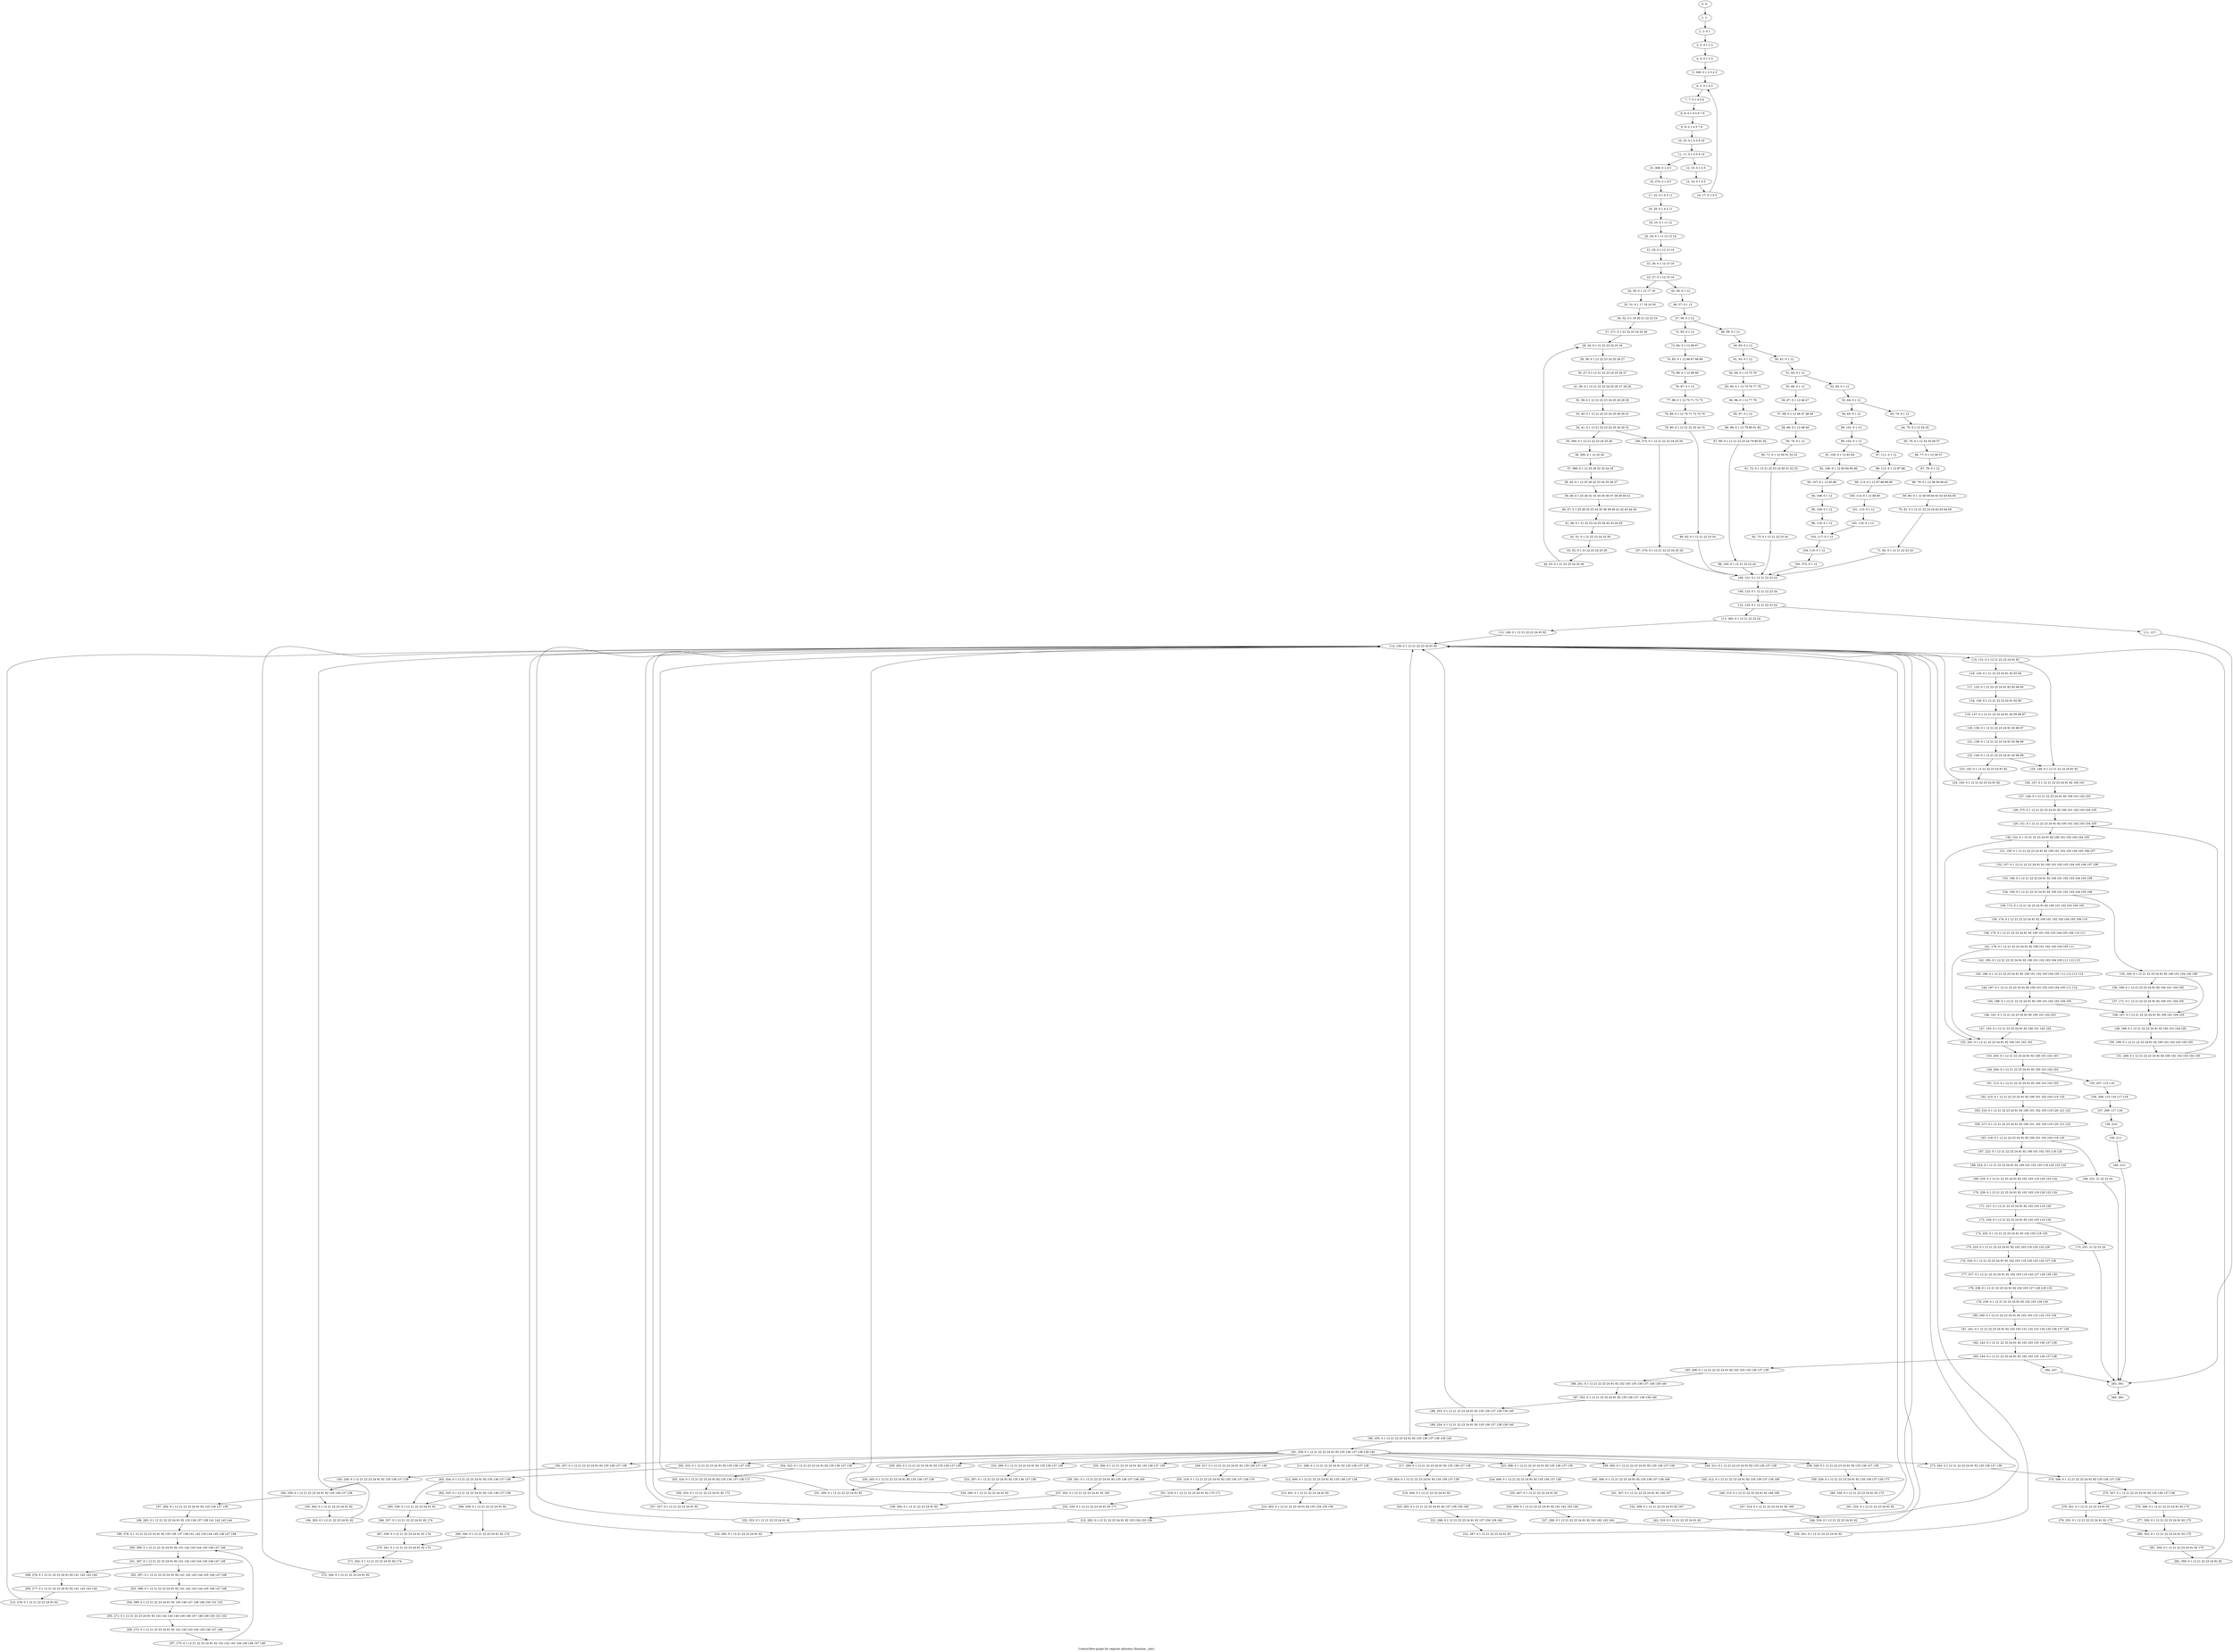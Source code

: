 digraph G {
graph [label="Control-flow-graph for register allocator (function _calc)"]
0[label="0, 0: "];
1[label="1, 1: "];
2[label="2, 2: 0 1 "];
3[label="3, 3: 0 1 2 3 "];
4[label="4, 4: 0 1 2 3 "];
5[label="5, 368: 0 1 2 3 4 5 "];
6[label="6, 5: 0 1 4 5 "];
7[label="7, 7: 0 1 4 5 6 "];
8[label="8, 8: 0 1 4 5 6 7 8 "];
9[label="9, 9: 0 1 4 5 7 8 "];
10[label="10, 10: 0 1 4 5 9 10 "];
11[label="11, 11: 0 1 4 5 9 10 "];
12[label="12, 15: 0 1 4 5 "];
13[label="13, 16: 0 1 4 5 "];
14[label="14, 17: 0 1 4 5 "];
15[label="15, 369: 0 1 4 5 "];
16[label="16, 370: 0 1 4 5 "];
17[label="17, 22: 0 1 4 5 11 "];
18[label="18, 20: 0 1 4 5 11 "];
19[label="19, 23: 0 1 11 12 "];
20[label="20, 24: 0 1 11 12 13 14 "];
21[label="21, 25: 0 1 12 13 14 "];
22[label="22, 26: 0 1 12 15 16 "];
23[label="23, 27: 0 1 12 15 16 "];
24[label="24, 30: 0 1 12 17 18 "];
25[label="25, 31: 0 1 17 18 19 20 "];
26[label="26, 32: 0 1 19 20 21 22 23 24 "];
27[label="27, 371: 0 1 21 22 23 24 25 26 "];
28[label="28, 34: 0 1 21 22 23 24 25 26 "];
29[label="29, 36: 0 1 21 22 23 24 25 26 27 "];
30[label="30, 37: 0 1 12 21 22 23 24 25 26 27 "];
31[label="31, 38: 0 1 12 21 22 23 24 25 26 27 28 29 "];
32[label="32, 39: 0 1 12 21 22 23 24 25 26 28 29 "];
33[label="33, 40: 0 1 12 21 22 23 24 25 26 30 31 "];
34[label="34, 41: 0 1 12 21 22 23 24 25 26 30 31 "];
35[label="35, 394: 0 1 12 21 22 23 24 25 26 "];
36[label="36, 395: 0 1 12 25 26 "];
37[label="37, 396: 0 1 12 25 26 32 33 34 35 "];
38[label="38, 45: 0 1 12 25 26 32 33 34 35 36 37 "];
39[label="39, 46: 0 1 25 26 32 33 34 35 36 37 38 39 40 41 "];
40[label="40, 47: 0 1 25 26 32 33 34 35 38 39 40 41 42 43 44 45 "];
41[label="41, 48: 0 1 21 22 23 24 25 26 42 43 44 45 "];
42[label="42, 51: 0 1 21 22 23 24 25 26 "];
43[label="43, 52: 0 1 21 22 23 24 25 26 "];
44[label="44, 53: 0 1 21 22 23 24 25 26 "];
45[label="45, 56: 0 1 12 "];
46[label="46, 57: 0 1 12 "];
47[label="47, 58: 0 1 12 "];
48[label="48, 59: 0 1 12 "];
49[label="49, 60: 0 1 12 "];
50[label="50, 61: 0 1 12 "];
51[label="51, 62: 0 1 12 "];
52[label="52, 63: 0 1 12 "];
53[label="53, 64: 0 1 12 "];
54[label="54, 65: 0 1 12 "];
55[label="55, 66: 0 1 12 "];
56[label="56, 67: 0 1 12 46 47 "];
57[label="57, 68: 0 1 12 46 47 48 49 "];
58[label="58, 69: 0 1 12 48 49 "];
59[label="59, 70: 0 1 12 "];
60[label="60, 71: 0 1 12 50 51 52 53 "];
61[label="61, 72: 0 1 12 21 22 23 24 50 51 52 53 "];
62[label="62, 73: 0 1 12 21 22 23 24 "];
63[label="63, 74: 0 1 12 "];
64[label="64, 75: 0 1 12 54 55 "];
65[label="65, 76: 0 1 12 54 55 56 57 "];
66[label="66, 77: 0 1 12 56 57 "];
67[label="67, 78: 0 1 12 "];
68[label="68, 79: 0 1 12 58 59 60 61 "];
69[label="69, 80: 0 1 12 58 59 60 61 62 63 64 65 "];
70[label="70, 81: 0 1 12 21 22 23 24 62 63 64 65 "];
71[label="71, 82: 0 1 12 21 22 23 24 "];
72[label="72, 83: 0 1 12 "];
73[label="73, 84: 0 1 12 66 67 "];
74[label="74, 85: 0 1 12 66 67 68 69 "];
75[label="75, 86: 0 1 12 68 69 "];
76[label="76, 87: 0 1 12 "];
77[label="77, 88: 0 1 12 70 71 72 73 "];
78[label="78, 89: 0 1 12 70 71 72 73 74 "];
79[label="79, 90: 0 1 12 21 22 23 24 74 "];
80[label="80, 92: 0 1 12 21 22 23 24 "];
81[label="81, 93: 0 1 12 "];
82[label="82, 94: 0 1 12 75 76 "];
83[label="83, 95: 0 1 12 75 76 77 78 "];
84[label="84, 96: 0 1 12 77 78 "];
85[label="85, 97: 0 1 12 "];
86[label="86, 98: 0 1 12 79 80 81 82 "];
87[label="87, 99: 0 1 12 21 22 23 24 79 80 81 82 "];
88[label="88, 100: 0 1 12 21 22 23 24 "];
89[label="89, 101: 0 1 12 "];
90[label="90, 102: 0 1 12 "];
91[label="91, 105: 0 1 12 83 84 "];
92[label="92, 106: 0 1 12 83 84 85 86 "];
93[label="93, 107: 0 1 12 85 86 "];
94[label="94, 108: 0 1 12 "];
95[label="95, 109: 0 1 12 "];
96[label="96, 110: 0 1 12 "];
97[label="97, 111: 0 1 12 "];
98[label="98, 112: 0 1 12 87 88 "];
99[label="99, 113: 0 1 12 87 88 89 90 "];
100[label="100, 114: 0 1 12 89 90 "];
101[label="101, 115: 0 1 12 "];
102[label="102, 116: 0 1 12 "];
103[label="103, 117: 0 1 12 "];
104[label="104, 119: 0 1 12 "];
105[label="105, 372: 0 1 12 "];
106[label="106, 373: 0 1 12 21 22 23 24 25 26 "];
107[label="107, 374: 0 1 12 21 22 23 24 25 26 "];
108[label="108, 121: 0 1 12 21 22 23 24 "];
109[label="109, 123: 0 1 12 21 22 23 24 "];
110[label="110, 124: 0 1 12 21 22 23 24 "];
111[label="111, 127: "];
112[label="112, 365: 0 1 12 21 22 23 24 "];
113[label="113, 148: 0 1 12 21 22 23 24 91 92 "];
114[label="114, 130: 0 1 12 21 22 23 24 91 92 "];
115[label="115, 131: 0 1 12 21 22 23 24 91 92 "];
116[label="116, 134: 0 1 21 22 23 24 91 92 93 94 "];
117[label="117, 135: 0 1 21 22 23 24 91 92 93 94 95 "];
118[label="118, 136: 0 1 12 21 22 23 24 91 92 95 "];
119[label="119, 137: 0 1 12 21 22 23 24 91 92 95 96 97 "];
120[label="120, 138: 0 1 12 21 22 23 24 91 92 96 97 "];
121[label="121, 139: 0 1 12 21 22 23 24 91 92 98 99 "];
122[label="122, 140: 0 1 12 21 22 23 24 91 92 98 99 "];
123[label="123, 143: 0 1 12 21 22 23 24 91 92 "];
124[label="124, 145: 0 1 12 21 22 23 24 91 92 "];
125[label="125, 146: 0 1 12 21 22 23 24 91 92 "];
126[label="126, 147: 0 1 12 21 22 23 24 91 92 100 101 "];
127[label="127, 149: 0 1 12 21 22 23 24 91 92 100 101 102 103 "];
128[label="128, 375: 0 1 12 21 22 23 24 91 92 100 101 102 103 104 105 "];
129[label="129, 151: 0 1 12 21 22 23 24 91 92 100 101 102 103 104 105 "];
130[label="130, 152: 0 1 12 21 22 23 24 91 92 100 101 102 103 104 105 "];
131[label="131, 156: 0 1 12 21 22 23 24 91 92 100 101 102 103 104 105 106 107 "];
132[label="132, 157: 0 1 12 21 22 23 24 91 92 100 101 102 103 104 105 106 107 108 "];
133[label="133, 158: 0 1 12 21 22 23 24 91 92 100 101 102 103 104 105 108 "];
134[label="134, 159: 0 1 12 21 22 23 24 91 92 100 101 102 103 104 105 108 "];
135[label="135, 165: 0 1 12 21 22 23 24 91 92 100 101 104 105 108 "];
136[label="136, 169: 0 1 12 21 22 23 24 91 92 100 101 104 105 "];
137[label="137, 171: 0 1 12 21 22 23 24 91 92 100 101 104 105 "];
138[label="138, 172: 0 1 12 21 22 23 24 91 92 100 101 102 103 104 105 "];
139[label="139, 174: 0 1 12 21 22 23 24 91 92 100 101 102 103 104 105 109 110 "];
140[label="140, 175: 0 1 12 21 22 23 24 91 92 100 101 102 103 104 105 109 110 111 "];
141[label="141, 176: 0 1 12 21 22 23 24 91 92 100 101 102 103 104 105 111 "];
142[label="142, 185: 0 1 12 21 22 23 24 91 92 100 101 102 103 104 105 111 112 113 "];
143[label="143, 186: 0 1 12 21 22 23 24 91 92 100 101 102 103 104 105 111 112 113 114 "];
144[label="144, 187: 0 1 12 21 22 23 24 91 92 100 101 102 103 104 105 111 114 "];
145[label="145, 188: 0 1 12 21 22 23 24 91 92 100 101 102 103 104 105 "];
146[label="146, 191: 0 1 12 21 22 23 24 91 92 100 101 102 103 "];
147[label="147, 193: 0 1 12 21 22 23 24 91 92 100 101 102 103 "];
148[label="148, 197: 0 1 12 21 22 23 24 91 92 100 101 104 105 "];
149[label="149, 198: 0 1 12 21 22 23 24 91 92 100 101 104 105 "];
150[label="150, 199: 0 1 12 21 22 23 24 91 92 100 101 102 103 104 105 "];
151[label="151, 200: 0 1 12 21 22 23 24 91 92 100 101 102 103 104 105 "];
152[label="152, 201: 0 1 12 21 22 23 24 91 92 100 101 102 103 "];
153[label="153, 203: 0 1 12 21 22 23 24 91 92 100 101 102 103 "];
154[label="154, 204: 0 1 12 21 22 23 24 91 92 100 101 102 103 "];
155[label="155, 207: 115 116 "];
156[label="156, 208: 115 116 117 118 "];
157[label="157, 209: 117 118 "];
158[label="158, 210: "];
159[label="159, 211: "];
160[label="160, 212: "];
161[label="161, 213: 0 1 12 21 22 23 24 91 92 100 101 102 103 "];
162[label="162, 215: 0 1 12 21 22 23 24 91 92 100 101 102 103 119 120 "];
163[label="163, 216: 0 1 12 21 22 23 24 91 92 100 101 102 103 119 120 121 122 "];
164[label="164, 217: 0 1 12 21 22 23 24 91 92 100 101 102 103 119 120 121 122 "];
165[label="165, 218: 0 1 12 21 22 23 24 91 92 100 101 102 103 119 120 "];
166[label="166, 221: 21 22 23 24 "];
167[label="167, 222: 0 1 12 21 22 23 24 91 92 100 101 102 103 119 120 "];
168[label="168, 224: 0 1 12 21 22 23 24 91 92 100 101 102 103 119 120 123 124 "];
169[label="169, 225: 0 1 12 21 22 23 24 91 92 102 103 119 120 123 124 "];
170[label="170, 226: 0 1 12 21 22 23 24 91 92 102 103 119 120 123 124 "];
171[label="171, 227: 0 1 12 21 22 23 24 91 92 102 103 119 120 "];
172[label="172, 228: 0 1 12 21 22 23 24 91 92 102 103 119 120 "];
173[label="173, 231: 21 22 23 24 "];
174[label="174, 232: 0 1 12 21 22 23 24 91 92 102 103 119 120 "];
175[label="175, 233: 0 1 12 21 22 23 24 91 92 102 103 119 120 125 126 "];
176[label="176, 234: 0 1 12 21 22 23 24 91 92 102 103 119 120 125 126 127 128 "];
177[label="177, 237: 0 1 12 21 22 23 24 91 92 102 103 119 120 127 128 129 130 "];
178[label="178, 238: 0 1 12 21 22 23 24 91 92 102 103 127 128 129 130 "];
179[label="179, 239: 0 1 12 21 22 23 24 91 92 102 103 129 130 "];
180[label="180, 240: 0 1 12 21 22 23 24 91 92 102 103 131 132 133 134 "];
181[label="181, 241: 0 1 12 21 22 23 24 91 92 102 103 131 132 133 134 135 136 137 138 "];
182[label="182, 243: 0 1 12 21 22 23 24 91 92 102 103 135 136 137 138 "];
183[label="183, 244: 0 1 12 21 22 23 24 91 92 102 103 135 136 137 138 "];
184[label="184, 247: "];
185[label="185, 248: 0 1 12 21 22 23 24 91 92 102 103 135 136 137 138 "];
186[label="186, 251: 0 1 12 21 22 23 24 91 92 102 103 135 136 137 138 139 140 "];
187[label="187, 252: 0 1 12 21 22 23 24 91 92 135 136 137 138 139 140 "];
188[label="188, 253: 0 1 12 21 22 23 24 91 92 135 136 137 138 139 140 "];
189[label="189, 254: 0 1 12 21 22 23 24 91 92 135 136 137 138 139 140 "];
190[label="190, 255: 0 1 12 21 22 23 24 91 92 135 136 137 138 139 140 "];
191[label="191, 256: 0 1 12 21 22 23 24 91 92 135 136 137 138 139 140 "];
192[label="192, 257: 0 1 12 21 22 23 24 91 92 135 136 137 138 "];
193[label="193, 258: 0 1 12 21 22 23 24 91 92 135 136 137 138 "];
194[label="194, 259: 0 1 12 21 22 23 24 91 92 135 136 137 138 "];
195[label="195, 262: 0 1 12 21 22 23 24 91 92 "];
196[label="196, 263: 0 1 12 21 22 23 24 91 92 "];
197[label="197, 264: 0 1 12 21 22 23 24 91 92 135 136 137 138 "];
198[label="198, 265: 0 1 12 21 22 23 24 91 92 135 136 137 138 141 142 143 144 "];
199[label="199, 376: 0 1 12 21 22 23 24 91 92 135 136 137 138 141 142 143 144 145 146 147 148 "];
200[label="200, 266: 0 1 12 21 22 23 24 91 92 141 142 143 144 145 146 147 148 "];
201[label="201, 267: 0 1 12 21 22 23 24 91 92 141 142 143 144 145 146 147 148 "];
202[label="202, 397: 0 1 12 21 22 23 24 91 92 141 142 143 144 145 146 147 148 "];
203[label="203, 398: 0 1 12 21 22 23 24 91 92 141 142 143 144 145 146 147 148 "];
204[label="204, 399: 0 1 12 21 22 23 24 91 92 145 146 147 148 149 150 151 152 "];
205[label="205, 271: 0 1 12 21 22 23 24 91 92 141 142 143 144 145 146 147 148 149 150 151 152 "];
206[label="206, 273: 0 1 12 21 22 23 24 91 92 141 142 143 144 145 146 147 148 "];
207[label="207, 275: 0 1 12 21 22 23 24 91 92 141 142 143 144 145 146 147 148 "];
208[label="208, 276: 0 1 12 21 22 23 24 91 92 141 142 143 144 "];
209[label="209, 277: 0 1 12 21 22 23 24 91 92 141 142 143 144 "];
210[label="210, 279: 0 1 12 21 22 23 24 91 92 "];
211[label="211, 280: 0 1 12 21 22 23 24 91 92 135 136 137 138 "];
212[label="212, 400: 0 1 12 21 22 23 24 91 92 135 136 137 138 "];
213[label="213, 401: 0 1 12 21 22 23 24 91 92 "];
214[label="214, 402: 0 1 12 21 22 23 24 91 92 153 154 155 156 "];
215[label="215, 282: 0 1 12 21 22 23 24 91 92 153 154 155 156 "];
216[label="216, 283: 0 1 12 21 22 23 24 91 92 "];
217[label="217, 284: 0 1 12 21 22 23 24 91 92 135 136 137 138 "];
218[label="218, 403: 0 1 12 21 22 23 24 91 92 135 136 137 138 "];
219[label="219, 404: 0 1 12 21 22 23 24 91 92 "];
220[label="220, 405: 0 1 12 21 22 23 24 91 92 157 158 159 160 "];
221[label="221, 286: 0 1 12 21 22 23 24 91 92 157 158 159 160 "];
222[label="222, 287: 0 1 12 21 22 23 24 91 92 "];
223[label="223, 288: 0 1 12 21 22 23 24 91 92 135 136 137 138 "];
224[label="224, 406: 0 1 12 21 22 23 24 91 92 135 136 137 138 "];
225[label="225, 407: 0 1 12 21 22 23 24 91 92 "];
226[label="226, 408: 0 1 12 21 22 23 24 91 92 161 162 163 164 "];
227[label="227, 290: 0 1 12 21 22 23 24 91 92 161 162 163 164 "];
228[label="228, 291: 0 1 12 21 22 23 24 91 92 "];
229[label="229, 292: 0 1 12 21 22 23 24 91 92 135 136 137 138 "];
230[label="230, 293: 0 1 12 21 22 23 24 91 92 135 136 137 138 "];
231[label="231, 295: 0 1 12 21 22 23 24 91 92 "];
232[label="232, 296: 0 1 12 21 22 23 24 91 92 135 136 137 138 "];
233[label="233, 297: 0 1 12 21 22 23 24 91 92 135 136 137 138 "];
234[label="234, 299: 0 1 12 21 22 23 24 91 92 "];
235[label="235, 300: 0 1 12 21 22 23 24 91 92 135 136 137 138 "];
236[label="236, 301: 0 1 12 21 22 23 24 91 92 135 136 137 138 165 "];
237[label="237, 302: 0 1 12 21 22 23 24 91 92 165 "];
238[label="238, 304: 0 1 12 21 22 23 24 91 92 "];
239[label="239, 305: 0 1 12 21 22 23 24 91 92 135 136 137 138 "];
240[label="240, 306: 0 1 12 21 22 23 24 91 92 135 136 137 138 166 "];
241[label="241, 307: 0 1 12 21 22 23 24 91 92 166 167 "];
242[label="242, 308: 0 1 12 21 22 23 24 91 92 167 "];
243[label="243, 310: 0 1 12 21 22 23 24 91 92 "];
244[label="244, 311: 0 1 12 21 22 23 24 91 92 135 136 137 138 "];
245[label="245, 312: 0 1 12 21 22 23 24 91 92 135 136 137 138 168 "];
246[label="246, 313: 0 1 12 21 22 23 24 91 92 168 169 "];
247[label="247, 314: 0 1 12 21 22 23 24 91 92 169 "];
248[label="248, 316: 0 1 12 21 22 23 24 91 92 "];
249[label="249, 317: 0 1 12 21 22 23 24 91 92 135 136 137 138 "];
250[label="250, 318: 0 1 12 21 22 23 24 91 92 135 136 137 138 170 "];
251[label="251, 319: 0 1 12 21 22 23 24 91 92 170 171 "];
252[label="252, 320: 0 1 12 21 22 23 24 91 92 171 "];
253[label="253, 322: 0 1 12 21 22 23 24 91 92 "];
254[label="254, 323: 0 1 12 21 22 23 24 91 92 135 136 137 138 "];
255[label="255, 324: 0 1 12 21 22 23 24 91 92 135 136 137 138 172 "];
256[label="256, 325: 0 1 12 21 22 23 24 91 92 172 "];
257[label="257, 327: 0 1 12 21 22 23 24 91 92 "];
258[label="258, 328: 0 1 12 21 22 23 24 91 92 135 136 137 138 "];
259[label="259, 329: 0 1 12 21 22 23 24 91 92 135 136 137 138 173 "];
260[label="260, 330: 0 1 12 21 22 23 24 91 92 173 "];
261[label="261, 332: 0 1 12 21 22 23 24 91 92 "];
262[label="262, 333: 0 1 12 21 22 23 24 91 92 135 136 137 138 "];
263[label="263, 334: 0 1 12 21 22 23 24 91 92 135 136 137 138 "];
264[label="264, 335: 0 1 12 21 22 23 24 91 92 135 136 137 138 "];
265[label="265, 336: 0 1 12 21 22 23 24 91 92 "];
266[label="266, 337: 0 1 12 21 22 23 24 91 92 174 "];
267[label="267, 338: 0 1 12 21 22 23 24 91 92 174 "];
268[label="268, 339: 0 1 12 21 22 23 24 91 92 "];
269[label="269, 340: 0 1 12 21 22 23 24 91 92 174 "];
270[label="270, 341: 0 1 12 21 22 23 24 91 92 174 "];
271[label="271, 342: 0 1 12 21 22 23 24 91 92 174 "];
272[label="272, 344: 0 1 12 21 22 23 24 91 92 "];
273[label="273, 345: 0 1 12 21 22 23 24 91 92 135 136 137 138 "];
274[label="274, 346: 0 1 12 21 22 23 24 91 92 135 136 137 138 "];
275[label="275, 347: 0 1 12 21 22 23 24 91 92 135 136 137 138 "];
276[label="276, 349: 0 1 12 21 22 23 24 91 92 175 "];
277[label="277, 350: 0 1 12 21 22 23 24 91 92 175 "];
278[label="278, 351: 0 1 12 21 22 23 24 91 92 "];
279[label="279, 352: 0 1 12 21 22 23 24 91 92 175 "];
280[label="280, 353: 0 1 12 21 22 23 24 91 92 175 "];
281[label="281, 354: 0 1 12 21 22 23 24 91 92 175 "];
282[label="282, 359: 0 1 12 21 22 23 24 91 92 "];
283[label="283, 361: "];
284[label="284, 362: "];
0->1 ;
1->2 ;
2->3 ;
3->4 ;
4->5 ;
5->6 ;
6->7 ;
7->8 ;
8->9 ;
9->10 ;
10->11 ;
11->12 ;
11->15 ;
12->13 ;
13->14 ;
14->6 ;
15->16 ;
16->17 ;
17->18 ;
18->19 ;
19->20 ;
20->21 ;
21->22 ;
22->23 ;
23->24 ;
23->45 ;
24->25 ;
25->26 ;
26->27 ;
27->28 ;
28->29 ;
29->30 ;
30->31 ;
31->32 ;
32->33 ;
33->34 ;
34->35 ;
34->106 ;
35->36 ;
36->37 ;
37->38 ;
38->39 ;
39->40 ;
40->41 ;
41->42 ;
42->43 ;
43->44 ;
44->28 ;
45->46 ;
46->47 ;
47->48 ;
47->72 ;
48->49 ;
49->50 ;
49->81 ;
50->51 ;
51->52 ;
51->55 ;
52->53 ;
53->54 ;
53->63 ;
54->89 ;
55->56 ;
56->57 ;
57->58 ;
58->59 ;
59->60 ;
60->61 ;
61->62 ;
62->108 ;
63->64 ;
64->65 ;
65->66 ;
66->67 ;
67->68 ;
68->69 ;
69->70 ;
70->71 ;
71->108 ;
72->73 ;
73->74 ;
74->75 ;
75->76 ;
76->77 ;
77->78 ;
78->79 ;
79->80 ;
80->108 ;
81->82 ;
82->83 ;
83->84 ;
84->85 ;
85->86 ;
86->87 ;
87->88 ;
88->108 ;
89->90 ;
90->91 ;
90->97 ;
91->92 ;
92->93 ;
93->94 ;
94->95 ;
95->96 ;
96->103 ;
97->98 ;
98->99 ;
99->100 ;
100->101 ;
101->102 ;
102->103 ;
103->104 ;
104->105 ;
105->108 ;
106->107 ;
107->108 ;
108->109 ;
109->110 ;
110->111 ;
110->112 ;
111->283 ;
112->113 ;
113->114 ;
114->115 ;
115->116 ;
115->125 ;
116->117 ;
117->118 ;
118->119 ;
119->120 ;
120->121 ;
121->122 ;
122->123 ;
122->125 ;
123->124 ;
124->114 ;
125->126 ;
126->127 ;
127->128 ;
128->129 ;
129->130 ;
130->131 ;
130->152 ;
131->132 ;
132->133 ;
133->134 ;
134->135 ;
134->138 ;
135->136 ;
135->148 ;
136->137 ;
137->148 ;
138->139 ;
139->140 ;
140->141 ;
141->142 ;
141->152 ;
142->143 ;
143->144 ;
144->145 ;
145->146 ;
145->148 ;
146->147 ;
147->152 ;
148->149 ;
149->150 ;
150->151 ;
151->129 ;
152->153 ;
153->154 ;
154->155 ;
154->161 ;
155->156 ;
156->157 ;
157->158 ;
158->159 ;
159->160 ;
160->283 ;
161->162 ;
162->163 ;
163->164 ;
164->165 ;
165->166 ;
165->167 ;
166->283 ;
167->168 ;
168->169 ;
169->170 ;
170->171 ;
171->172 ;
172->173 ;
172->174 ;
173->283 ;
174->175 ;
175->176 ;
176->177 ;
177->178 ;
178->179 ;
179->180 ;
180->181 ;
181->182 ;
182->183 ;
183->184 ;
183->185 ;
184->283 ;
185->186 ;
186->187 ;
187->188 ;
188->189 ;
188->114 ;
189->190 ;
190->191 ;
190->114 ;
191->192 ;
191->211 ;
191->217 ;
191->223 ;
191->229 ;
191->232 ;
191->235 ;
191->239 ;
191->249 ;
191->244 ;
191->258 ;
191->254 ;
191->262 ;
191->273 ;
192->193 ;
193->194 ;
194->195 ;
194->197 ;
195->196 ;
196->114 ;
197->198 ;
198->199 ;
199->200 ;
200->201 ;
201->202 ;
201->208 ;
202->203 ;
203->204 ;
204->205 ;
205->206 ;
206->207 ;
207->200 ;
208->209 ;
209->210 ;
210->114 ;
211->212 ;
212->213 ;
213->214 ;
214->215 ;
215->216 ;
216->114 ;
217->218 ;
218->219 ;
219->220 ;
220->221 ;
221->222 ;
222->114 ;
223->224 ;
224->225 ;
225->226 ;
226->227 ;
227->228 ;
228->114 ;
229->230 ;
230->231 ;
231->114 ;
232->233 ;
233->234 ;
234->114 ;
235->236 ;
236->237 ;
237->238 ;
238->114 ;
239->240 ;
240->241 ;
241->242 ;
242->243 ;
243->114 ;
244->245 ;
245->246 ;
246->247 ;
247->248 ;
248->114 ;
249->250 ;
250->251 ;
251->252 ;
252->253 ;
253->114 ;
254->255 ;
255->256 ;
256->257 ;
257->114 ;
258->259 ;
259->260 ;
260->261 ;
261->114 ;
262->263 ;
263->264 ;
263->265 ;
264->265 ;
264->268 ;
265->266 ;
266->267 ;
267->270 ;
268->269 ;
269->270 ;
270->271 ;
271->272 ;
272->114 ;
273->274 ;
274->275 ;
274->278 ;
275->276 ;
275->278 ;
276->277 ;
277->280 ;
278->279 ;
279->280 ;
280->281 ;
281->282 ;
282->114 ;
283->284 ;
}
